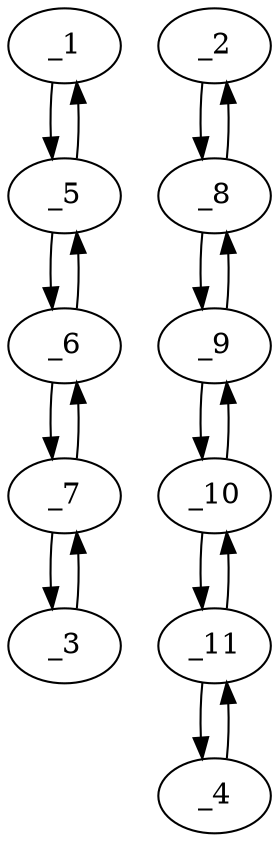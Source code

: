 digraph s1863_04 {
	_1	 [x="141.000000",
		y="116.000000"];
	_5	 [x="145.000000",
		y="131.000000"];
	_1 -> _5	 [angle="1.310194",
		orient="0.966235"];
	_2	 [x="136.000000",
		y="160.000000"];
	_8	 [x="130.000000",
		y="145.000000"];
	_2 -> _8	 [angle="-1.951303",
		orient="-0.928477"];
	_3	 [x="149.000000",
		y="168.000000"];
	_7	 [x="157.000000",
		y="156.000000"];
	_3 -> _7	 [angle="-0.982794",
		orient="-0.832050"];
	_4	 [x="100.000000",
		y="176.000000"];
	_11	 [x="101.000000",
		y="160.000000"];
	_4 -> _11	 [angle="-1.508378",
		orient="-0.998053"];
	_5 -> _1	 [angle="-1.831399",
		orient="-0.966235"];
	_6	 [x="155.000000",
		y="141.000000"];
	_5 -> _6	 [angle="0.785398",
		orient="0.707107"];
	_6 -> _5	 [angle="-2.356194",
		orient="-0.707107"];
	_6 -> _7	 [angle="1.438245",
		orient="0.991228"];
	_7 -> _3	 [angle="2.158799",
		orient="0.832050"];
	_7 -> _6	 [angle="-1.703348",
		orient="-0.991228"];
	_8 -> _2	 [angle="1.190290",
		orient="0.928477"];
	_9	 [x="118.000000",
		y="136.000000"];
	_8 -> _9	 [angle="-2.498092",
		orient="-0.600000"];
	_9 -> _8	 [angle="0.643501",
		orient="0.600000"];
	_10	 [x="105.000000",
		y="143.000000"];
	_9 -> _10	 [angle="2.647651",
		orient="0.474100"];
	_10 -> _9	 [angle="-0.493941",
		orient="-0.474100"];
	_10 -> _11	 [angle="1.801887",
		orient="0.973417"];
	_11 -> _4	 [angle="1.633215",
		orient="0.998053"];
	_11 -> _10	 [angle="-1.339706",
		orient="-0.973417"];
}
